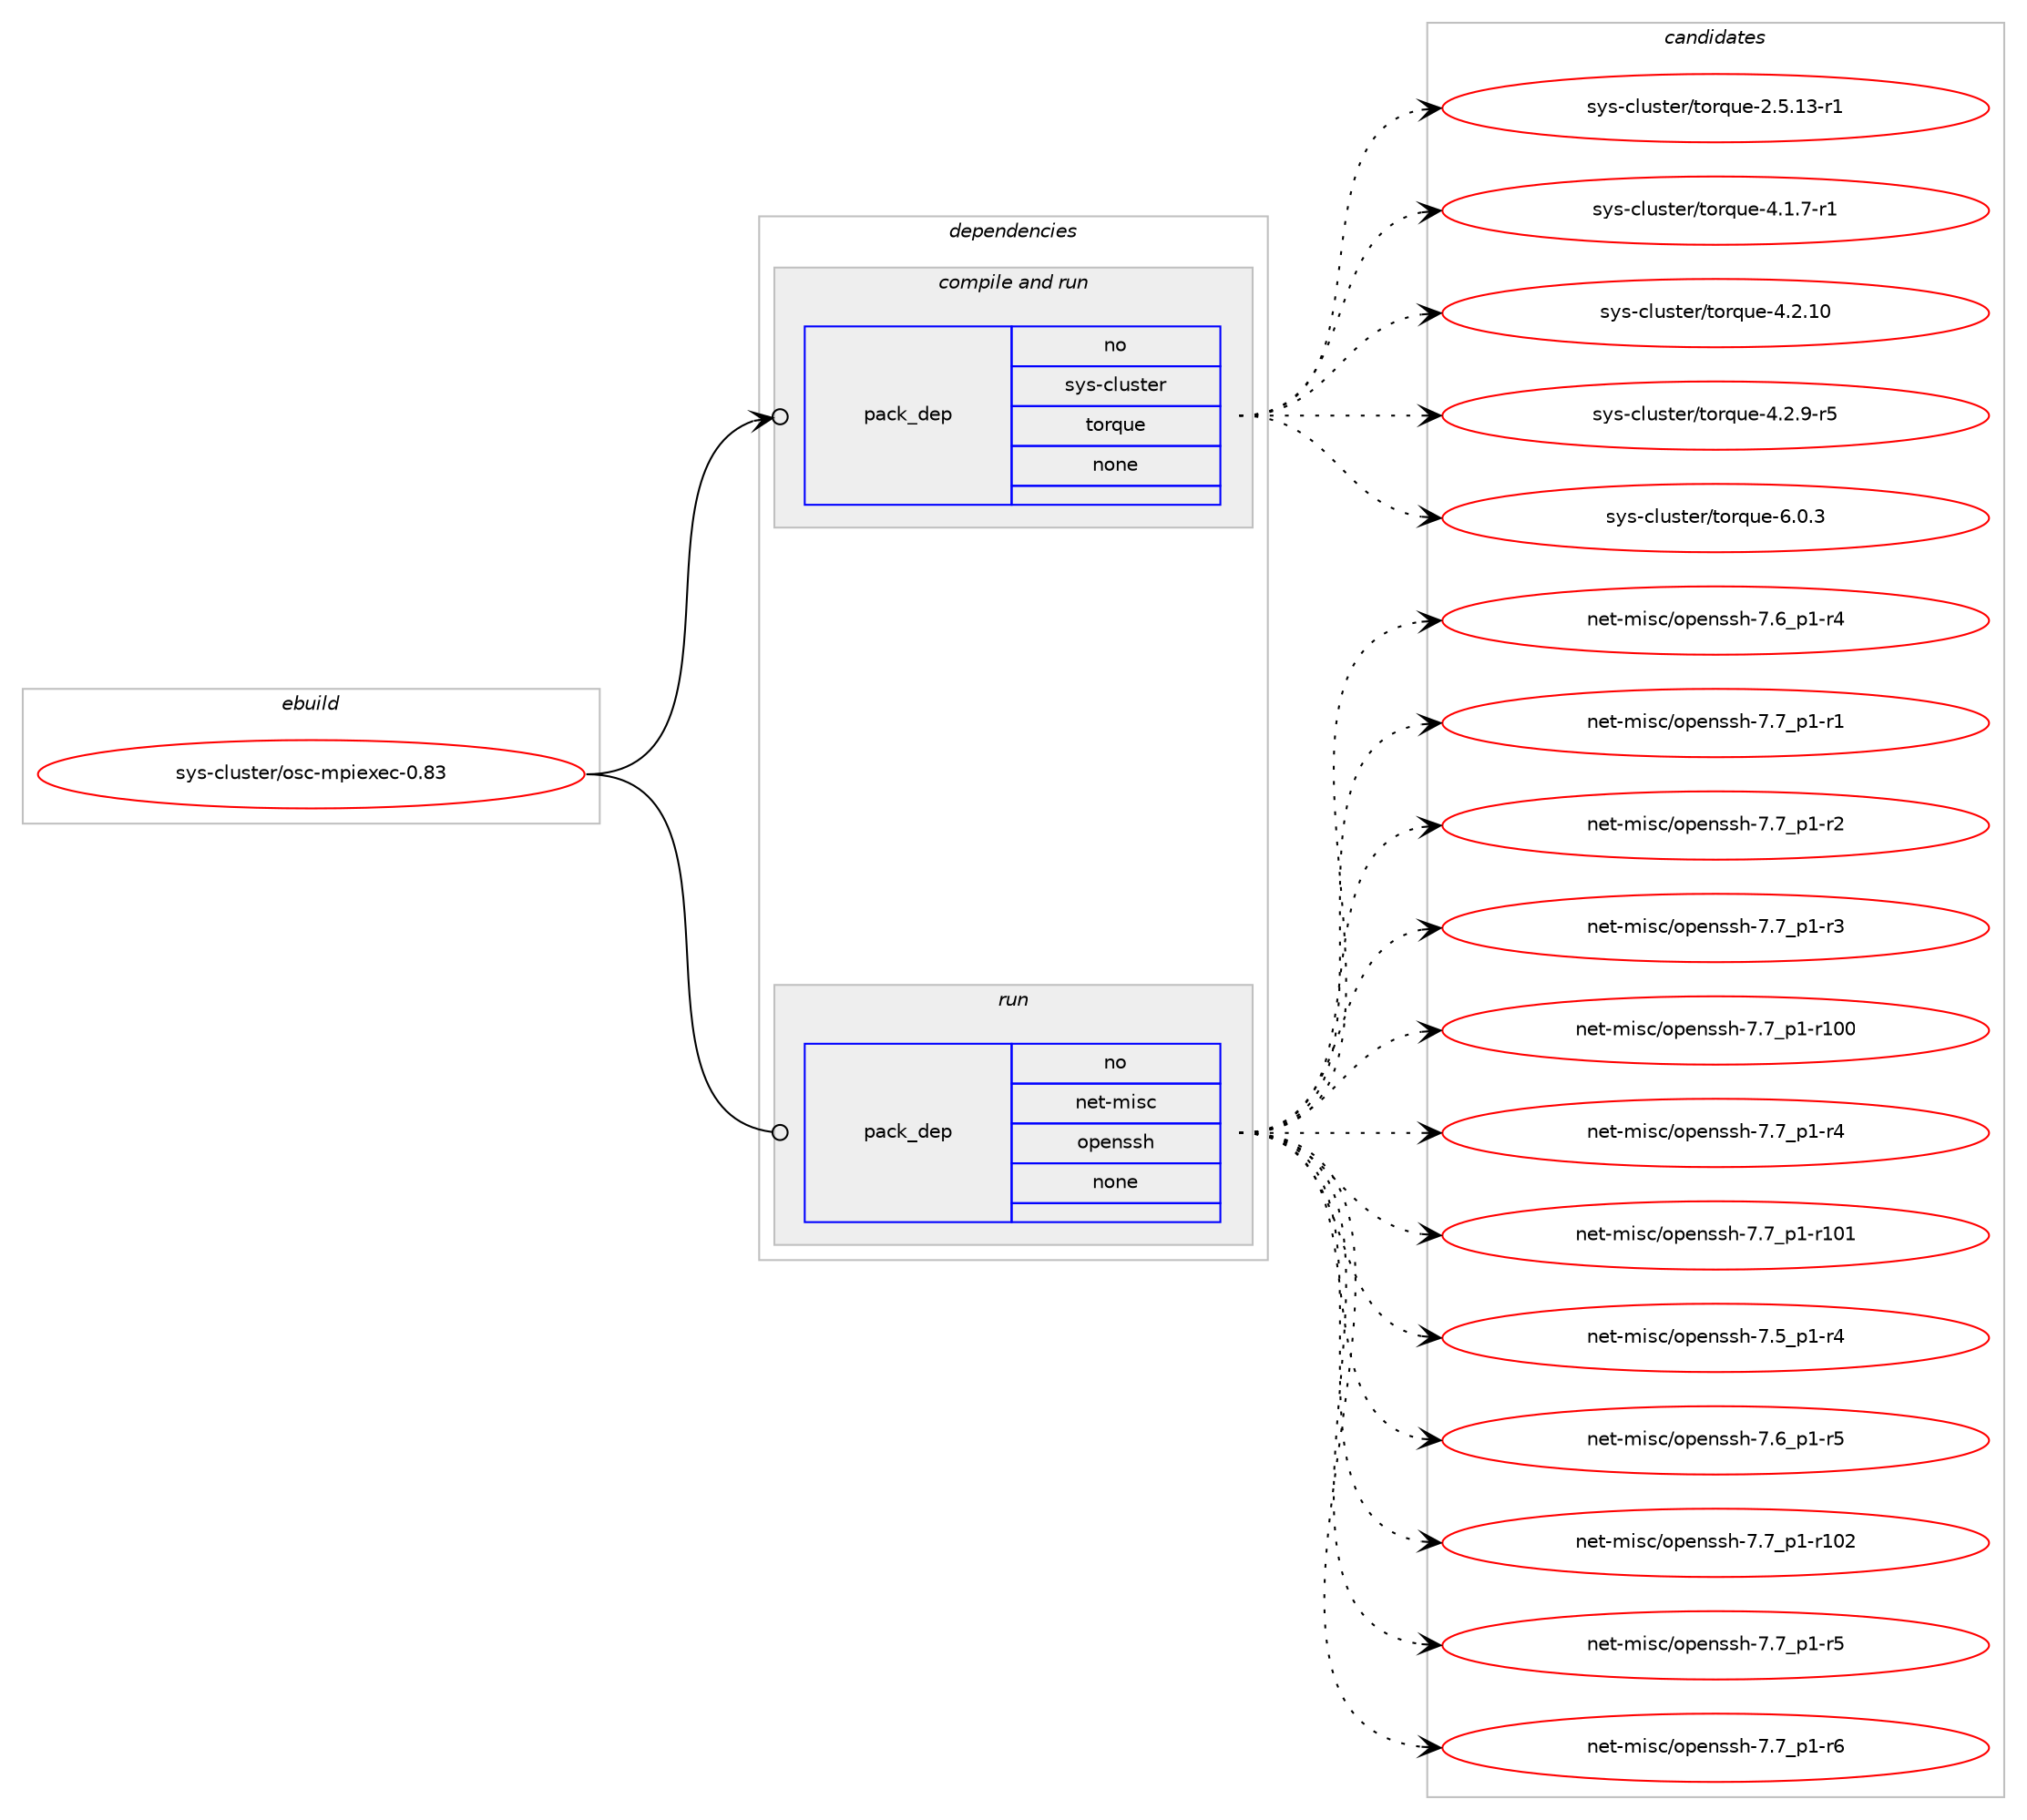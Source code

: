 digraph prolog {

# *************
# Graph options
# *************

newrank=true;
concentrate=true;
compound=true;
graph [rankdir=LR,fontname=Helvetica,fontsize=10,ranksep=1.5];#, ranksep=2.5, nodesep=0.2];
edge  [arrowhead=vee];
node  [fontname=Helvetica,fontsize=10];

# **********
# The ebuild
# **********

subgraph cluster_leftcol {
color=gray;
rank=same;
label=<<i>ebuild</i>>;
id [label="sys-cluster/osc-mpiexec-0.83", color=red, width=4, href="../sys-cluster/osc-mpiexec-0.83.svg"];
}

# ****************
# The dependencies
# ****************

subgraph cluster_midcol {
color=gray;
label=<<i>dependencies</i>>;
subgraph cluster_compile {
fillcolor="#eeeeee";
style=filled;
label=<<i>compile</i>>;
}
subgraph cluster_compileandrun {
fillcolor="#eeeeee";
style=filled;
label=<<i>compile and run</i>>;
subgraph pack4795 {
dependency6025 [label=<<TABLE BORDER="0" CELLBORDER="1" CELLSPACING="0" CELLPADDING="4" WIDTH="220"><TR><TD ROWSPAN="6" CELLPADDING="30">pack_dep</TD></TR><TR><TD WIDTH="110">no</TD></TR><TR><TD>sys-cluster</TD></TR><TR><TD>torque</TD></TR><TR><TD>none</TD></TR><TR><TD></TD></TR></TABLE>>, shape=none, color=blue];
}
id:e -> dependency6025:w [weight=20,style="solid",arrowhead="odotvee"];
}
subgraph cluster_run {
fillcolor="#eeeeee";
style=filled;
label=<<i>run</i>>;
subgraph pack4796 {
dependency6026 [label=<<TABLE BORDER="0" CELLBORDER="1" CELLSPACING="0" CELLPADDING="4" WIDTH="220"><TR><TD ROWSPAN="6" CELLPADDING="30">pack_dep</TD></TR><TR><TD WIDTH="110">no</TD></TR><TR><TD>net-misc</TD></TR><TR><TD>openssh</TD></TR><TR><TD>none</TD></TR><TR><TD></TD></TR></TABLE>>, shape=none, color=blue];
}
id:e -> dependency6026:w [weight=20,style="solid",arrowhead="odot"];
}
}

# **************
# The candidates
# **************

subgraph cluster_choices {
rank=same;
color=gray;
label=<<i>candidates</i>>;

subgraph choice4795 {
color=black;
nodesep=1;
choice115121115459910811711511610111447116111114113117101455046534649514511449 [label="sys-cluster/torque-2.5.13-r1", color=red, width=4,href="../sys-cluster/torque-2.5.13-r1.svg"];
choice1151211154599108117115116101114471161111141131171014552464946554511449 [label="sys-cluster/torque-4.1.7-r1", color=red, width=4,href="../sys-cluster/torque-4.1.7-r1.svg"];
choice11512111545991081171151161011144711611111411311710145524650464948 [label="sys-cluster/torque-4.2.10", color=red, width=4,href="../sys-cluster/torque-4.2.10.svg"];
choice1151211154599108117115116101114471161111141131171014552465046574511453 [label="sys-cluster/torque-4.2.9-r5", color=red, width=4,href="../sys-cluster/torque-4.2.9-r5.svg"];
choice115121115459910811711511610111447116111114113117101455446484651 [label="sys-cluster/torque-6.0.3", color=red, width=4,href="../sys-cluster/torque-6.0.3.svg"];
dependency6025:e -> choice115121115459910811711511610111447116111114113117101455046534649514511449:w [style=dotted,weight="100"];
dependency6025:e -> choice1151211154599108117115116101114471161111141131171014552464946554511449:w [style=dotted,weight="100"];
dependency6025:e -> choice11512111545991081171151161011144711611111411311710145524650464948:w [style=dotted,weight="100"];
dependency6025:e -> choice1151211154599108117115116101114471161111141131171014552465046574511453:w [style=dotted,weight="100"];
dependency6025:e -> choice115121115459910811711511610111447116111114113117101455446484651:w [style=dotted,weight="100"];
}
subgraph choice4796 {
color=black;
nodesep=1;
choice1101011164510910511599471111121011101151151044555465495112494511452 [label="net-misc/openssh-7.6_p1-r4", color=red, width=4,href="../net-misc/openssh-7.6_p1-r4.svg"];
choice1101011164510910511599471111121011101151151044555465595112494511449 [label="net-misc/openssh-7.7_p1-r1", color=red, width=4,href="../net-misc/openssh-7.7_p1-r1.svg"];
choice1101011164510910511599471111121011101151151044555465595112494511450 [label="net-misc/openssh-7.7_p1-r2", color=red, width=4,href="../net-misc/openssh-7.7_p1-r2.svg"];
choice1101011164510910511599471111121011101151151044555465595112494511451 [label="net-misc/openssh-7.7_p1-r3", color=red, width=4,href="../net-misc/openssh-7.7_p1-r3.svg"];
choice11010111645109105115994711111210111011511510445554655951124945114494848 [label="net-misc/openssh-7.7_p1-r100", color=red, width=4,href="../net-misc/openssh-7.7_p1-r100.svg"];
choice1101011164510910511599471111121011101151151044555465595112494511452 [label="net-misc/openssh-7.7_p1-r4", color=red, width=4,href="../net-misc/openssh-7.7_p1-r4.svg"];
choice11010111645109105115994711111210111011511510445554655951124945114494849 [label="net-misc/openssh-7.7_p1-r101", color=red, width=4,href="../net-misc/openssh-7.7_p1-r101.svg"];
choice1101011164510910511599471111121011101151151044555465395112494511452 [label="net-misc/openssh-7.5_p1-r4", color=red, width=4,href="../net-misc/openssh-7.5_p1-r4.svg"];
choice1101011164510910511599471111121011101151151044555465495112494511453 [label="net-misc/openssh-7.6_p1-r5", color=red, width=4,href="../net-misc/openssh-7.6_p1-r5.svg"];
choice11010111645109105115994711111210111011511510445554655951124945114494850 [label="net-misc/openssh-7.7_p1-r102", color=red, width=4,href="../net-misc/openssh-7.7_p1-r102.svg"];
choice1101011164510910511599471111121011101151151044555465595112494511453 [label="net-misc/openssh-7.7_p1-r5", color=red, width=4,href="../net-misc/openssh-7.7_p1-r5.svg"];
choice1101011164510910511599471111121011101151151044555465595112494511454 [label="net-misc/openssh-7.7_p1-r6", color=red, width=4,href="../net-misc/openssh-7.7_p1-r6.svg"];
dependency6026:e -> choice1101011164510910511599471111121011101151151044555465495112494511452:w [style=dotted,weight="100"];
dependency6026:e -> choice1101011164510910511599471111121011101151151044555465595112494511449:w [style=dotted,weight="100"];
dependency6026:e -> choice1101011164510910511599471111121011101151151044555465595112494511450:w [style=dotted,weight="100"];
dependency6026:e -> choice1101011164510910511599471111121011101151151044555465595112494511451:w [style=dotted,weight="100"];
dependency6026:e -> choice11010111645109105115994711111210111011511510445554655951124945114494848:w [style=dotted,weight="100"];
dependency6026:e -> choice1101011164510910511599471111121011101151151044555465595112494511452:w [style=dotted,weight="100"];
dependency6026:e -> choice11010111645109105115994711111210111011511510445554655951124945114494849:w [style=dotted,weight="100"];
dependency6026:e -> choice1101011164510910511599471111121011101151151044555465395112494511452:w [style=dotted,weight="100"];
dependency6026:e -> choice1101011164510910511599471111121011101151151044555465495112494511453:w [style=dotted,weight="100"];
dependency6026:e -> choice11010111645109105115994711111210111011511510445554655951124945114494850:w [style=dotted,weight="100"];
dependency6026:e -> choice1101011164510910511599471111121011101151151044555465595112494511453:w [style=dotted,weight="100"];
dependency6026:e -> choice1101011164510910511599471111121011101151151044555465595112494511454:w [style=dotted,weight="100"];
}
}

}
